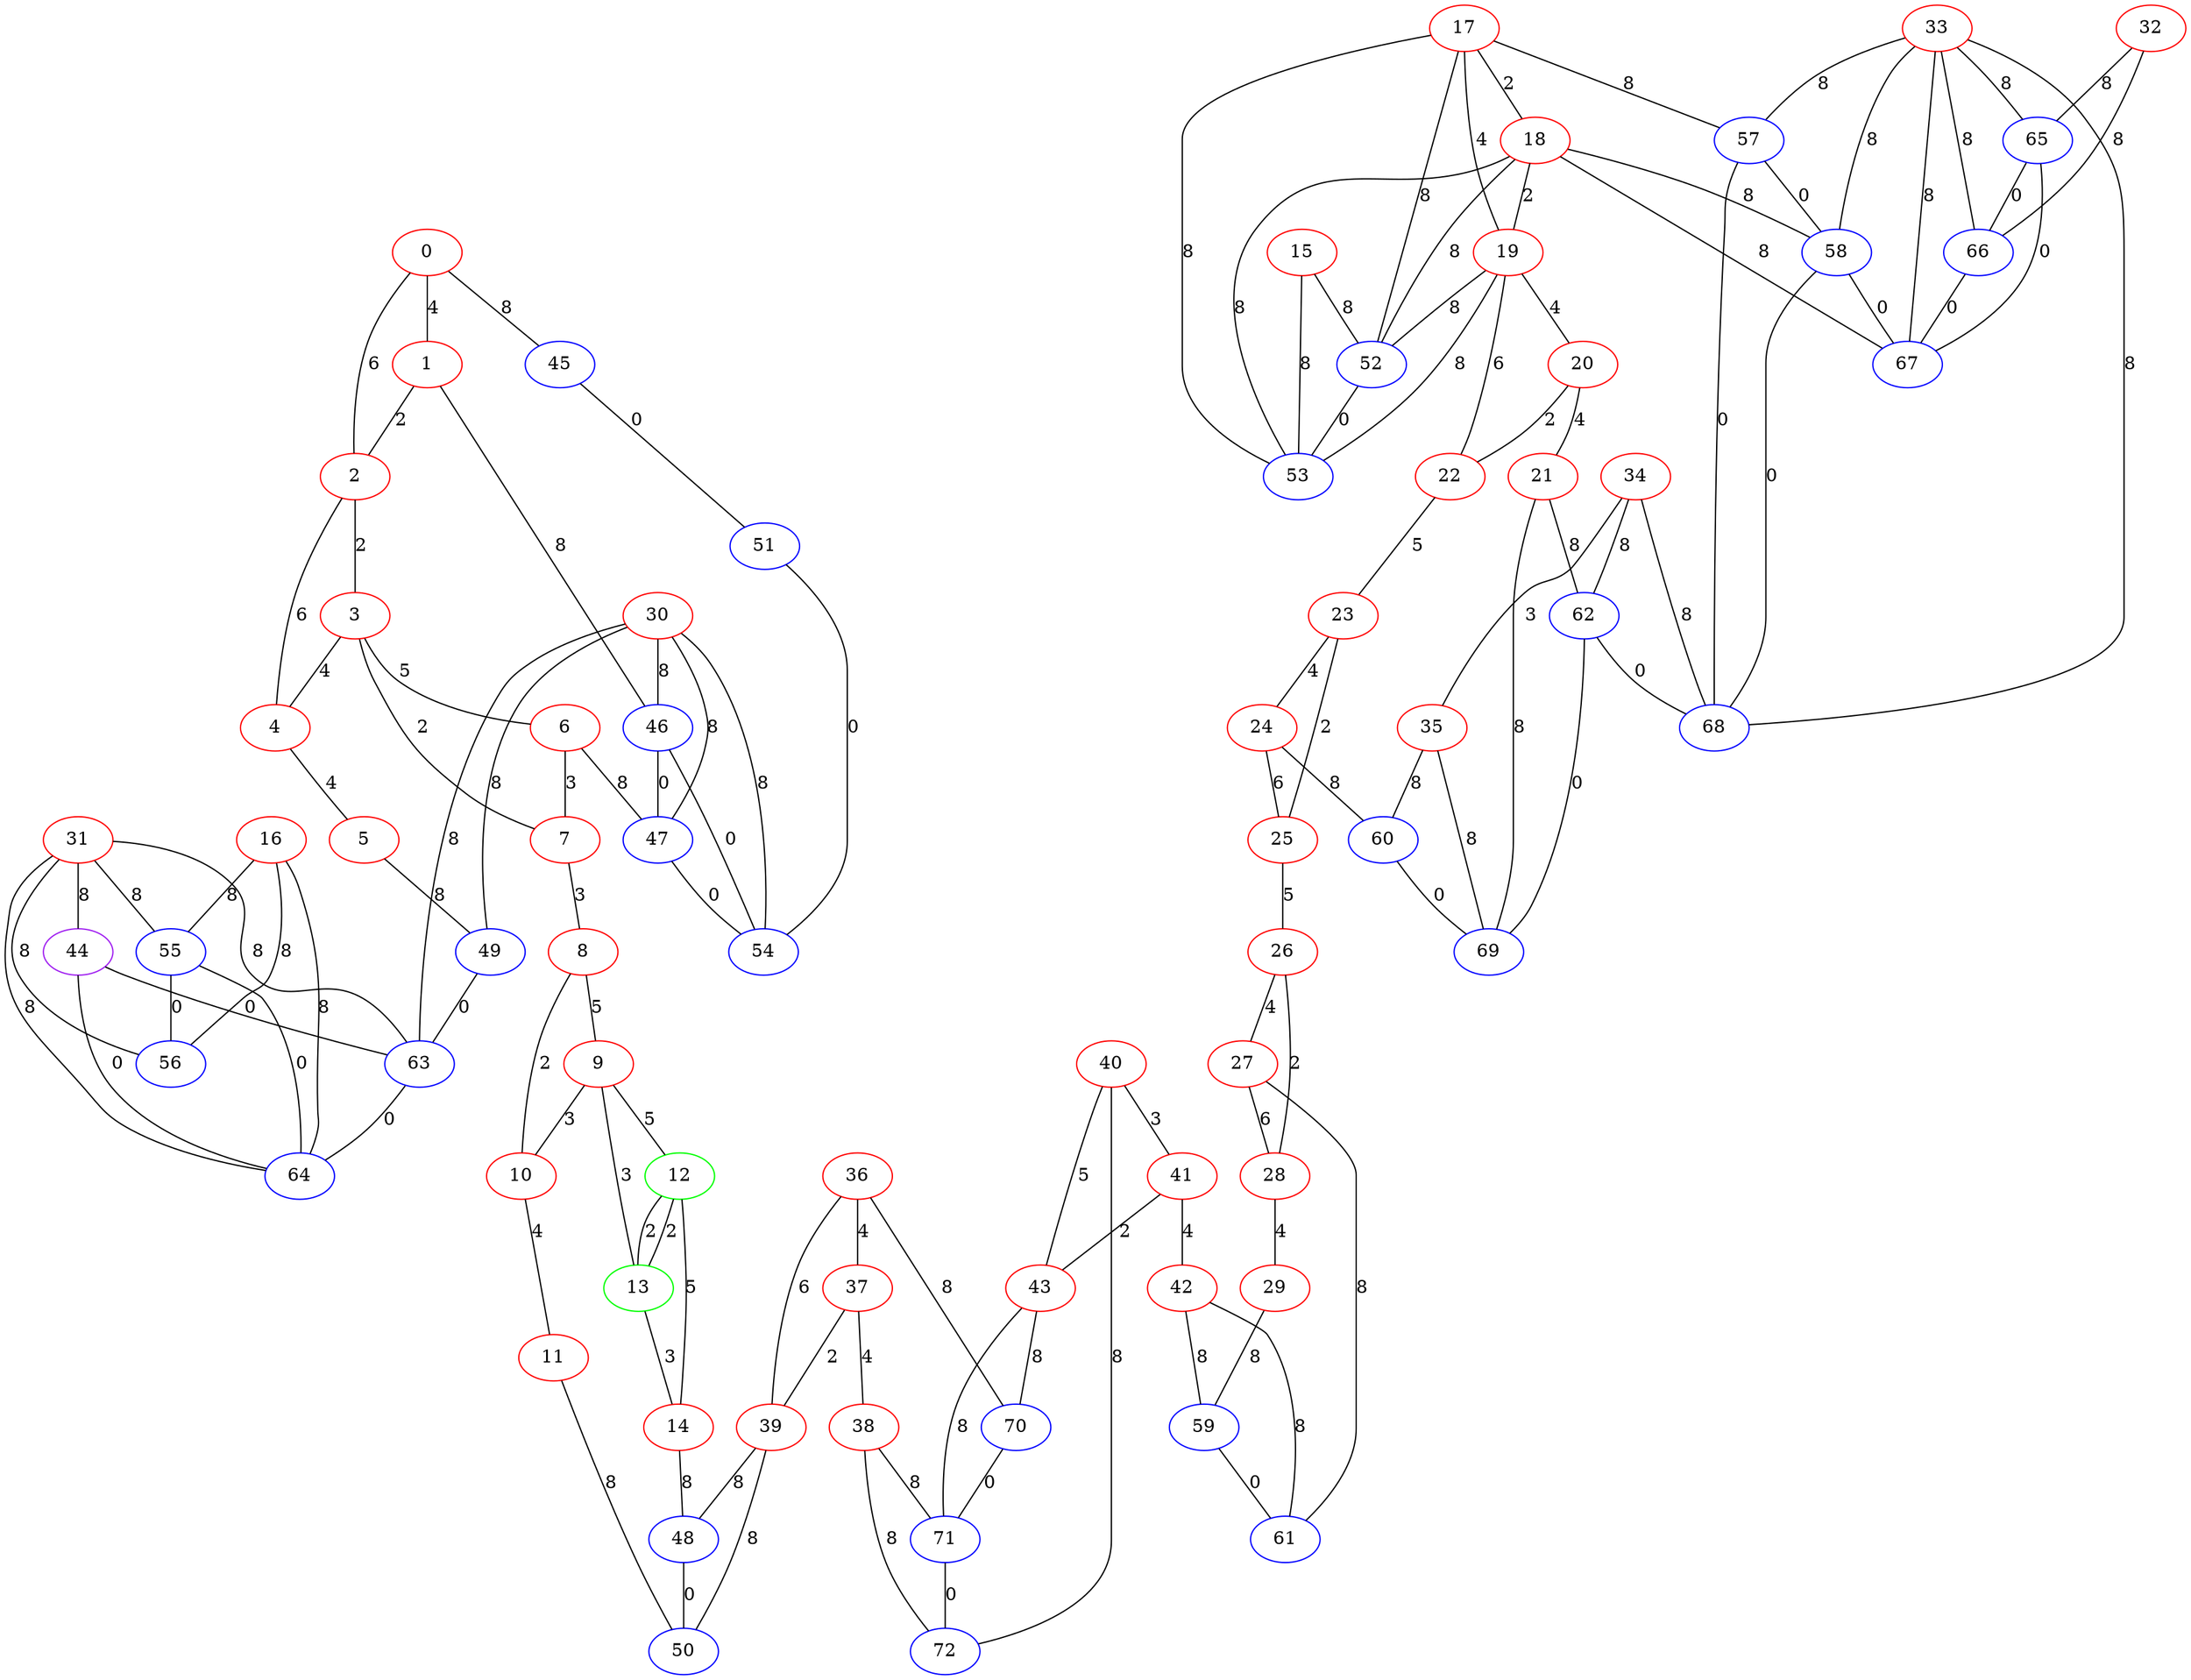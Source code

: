 graph "" {
0 [color=red, weight=1];
1 [color=red, weight=1];
2 [color=red, weight=1];
3 [color=red, weight=1];
4 [color=red, weight=1];
5 [color=red, weight=1];
6 [color=red, weight=1];
7 [color=red, weight=1];
8 [color=red, weight=1];
9 [color=red, weight=1];
10 [color=red, weight=1];
11 [color=red, weight=1];
12 [color=green, weight=2];
13 [color=green, weight=2];
14 [color=red, weight=1];
15 [color=red, weight=1];
16 [color=red, weight=1];
17 [color=red, weight=1];
18 [color=red, weight=1];
19 [color=red, weight=1];
20 [color=red, weight=1];
21 [color=red, weight=1];
22 [color=red, weight=1];
23 [color=red, weight=1];
24 [color=red, weight=1];
25 [color=red, weight=1];
26 [color=red, weight=1];
27 [color=red, weight=1];
28 [color=red, weight=1];
29 [color=red, weight=1];
30 [color=red, weight=1];
31 [color=red, weight=1];
32 [color=red, weight=1];
33 [color=red, weight=1];
34 [color=red, weight=1];
35 [color=red, weight=1];
36 [color=red, weight=1];
37 [color=red, weight=1];
38 [color=red, weight=1];
39 [color=red, weight=1];
40 [color=red, weight=1];
41 [color=red, weight=1];
42 [color=red, weight=1];
43 [color=red, weight=1];
44 [color=purple, weight=4];
45 [color=blue, weight=3];
46 [color=blue, weight=3];
47 [color=blue, weight=3];
48 [color=blue, weight=3];
49 [color=blue, weight=3];
50 [color=blue, weight=3];
51 [color=blue, weight=3];
52 [color=blue, weight=3];
53 [color=blue, weight=3];
54 [color=blue, weight=3];
55 [color=blue, weight=3];
56 [color=blue, weight=3];
57 [color=blue, weight=3];
58 [color=blue, weight=3];
59 [color=blue, weight=3];
60 [color=blue, weight=3];
61 [color=blue, weight=3];
62 [color=blue, weight=3];
63 [color=blue, weight=3];
64 [color=blue, weight=3];
65 [color=blue, weight=3];
66 [color=blue, weight=3];
67 [color=blue, weight=3];
68 [color=blue, weight=3];
69 [color=blue, weight=3];
70 [color=blue, weight=3];
71 [color=blue, weight=3];
72 [color=blue, weight=3];
0 -- 1  [key=0, label=4];
0 -- 2  [key=0, label=6];
0 -- 45  [key=0, label=8];
1 -- 2  [key=0, label=2];
1 -- 46  [key=0, label=8];
2 -- 3  [key=0, label=2];
2 -- 4  [key=0, label=6];
3 -- 4  [key=0, label=4];
3 -- 6  [key=0, label=5];
3 -- 7  [key=0, label=2];
4 -- 5  [key=0, label=4];
5 -- 49  [key=0, label=8];
6 -- 47  [key=0, label=8];
6 -- 7  [key=0, label=3];
7 -- 8  [key=0, label=3];
8 -- 9  [key=0, label=5];
8 -- 10  [key=0, label=2];
9 -- 10  [key=0, label=3];
9 -- 12  [key=0, label=5];
9 -- 13  [key=0, label=3];
10 -- 11  [key=0, label=4];
11 -- 50  [key=0, label=8];
12 -- 13  [key=0, label=2];
12 -- 13  [key=1, label=2];
12 -- 14  [key=0, label=5];
13 -- 14  [key=0, label=3];
14 -- 48  [key=0, label=8];
15 -- 52  [key=0, label=8];
15 -- 53  [key=0, label=8];
16 -- 56  [key=0, label=8];
16 -- 64  [key=0, label=8];
16 -- 55  [key=0, label=8];
17 -- 57  [key=0, label=8];
17 -- 18  [key=0, label=2];
17 -- 19  [key=0, label=4];
17 -- 52  [key=0, label=8];
17 -- 53  [key=0, label=8];
18 -- 67  [key=0, label=8];
18 -- 19  [key=0, label=2];
18 -- 52  [key=0, label=8];
18 -- 53  [key=0, label=8];
18 -- 58  [key=0, label=8];
19 -- 20  [key=0, label=4];
19 -- 53  [key=0, label=8];
19 -- 22  [key=0, label=6];
19 -- 52  [key=0, label=8];
20 -- 21  [key=0, label=4];
20 -- 22  [key=0, label=2];
21 -- 69  [key=0, label=8];
21 -- 62  [key=0, label=8];
22 -- 23  [key=0, label=5];
23 -- 24  [key=0, label=4];
23 -- 25  [key=0, label=2];
24 -- 25  [key=0, label=6];
24 -- 60  [key=0, label=8];
25 -- 26  [key=0, label=5];
26 -- 27  [key=0, label=4];
26 -- 28  [key=0, label=2];
27 -- 28  [key=0, label=6];
27 -- 61  [key=0, label=8];
28 -- 29  [key=0, label=4];
29 -- 59  [key=0, label=8];
30 -- 49  [key=0, label=8];
30 -- 63  [key=0, label=8];
30 -- 54  [key=0, label=8];
30 -- 46  [key=0, label=8];
30 -- 47  [key=0, label=8];
31 -- 64  [key=0, label=8];
31 -- 56  [key=0, label=8];
31 -- 55  [key=0, label=8];
31 -- 44  [key=0, label=8];
31 -- 63  [key=0, label=8];
32 -- 65  [key=0, label=8];
32 -- 66  [key=0, label=8];
33 -- 65  [key=0, label=8];
33 -- 66  [key=0, label=8];
33 -- 67  [key=0, label=8];
33 -- 68  [key=0, label=8];
33 -- 57  [key=0, label=8];
33 -- 58  [key=0, label=8];
34 -- 35  [key=0, label=3];
34 -- 68  [key=0, label=8];
34 -- 62  [key=0, label=8];
35 -- 60  [key=0, label=8];
35 -- 69  [key=0, label=8];
36 -- 37  [key=0, label=4];
36 -- 70  [key=0, label=8];
36 -- 39  [key=0, label=6];
37 -- 38  [key=0, label=4];
37 -- 39  [key=0, label=2];
38 -- 72  [key=0, label=8];
38 -- 71  [key=0, label=8];
39 -- 48  [key=0, label=8];
39 -- 50  [key=0, label=8];
40 -- 72  [key=0, label=8];
40 -- 41  [key=0, label=3];
40 -- 43  [key=0, label=5];
41 -- 42  [key=0, label=4];
41 -- 43  [key=0, label=2];
42 -- 59  [key=0, label=8];
42 -- 61  [key=0, label=8];
43 -- 70  [key=0, label=8];
43 -- 71  [key=0, label=8];
44 -- 64  [key=0, label=0];
44 -- 63  [key=0, label=0];
45 -- 51  [key=0, label=0];
46 -- 54  [key=0, label=0];
46 -- 47  [key=0, label=0];
47 -- 54  [key=0, label=0];
48 -- 50  [key=0, label=0];
49 -- 63  [key=0, label=0];
51 -- 54  [key=0, label=0];
52 -- 53  [key=0, label=0];
55 -- 64  [key=0, label=0];
55 -- 56  [key=0, label=0];
57 -- 58  [key=0, label=0];
57 -- 68  [key=0, label=0];
58 -- 67  [key=0, label=0];
58 -- 68  [key=0, label=0];
59 -- 61  [key=0, label=0];
60 -- 69  [key=0, label=0];
62 -- 68  [key=0, label=0];
62 -- 69  [key=0, label=0];
63 -- 64  [key=0, label=0];
65 -- 66  [key=0, label=0];
65 -- 67  [key=0, label=0];
66 -- 67  [key=0, label=0];
70 -- 71  [key=0, label=0];
71 -- 72  [key=0, label=0];
}
